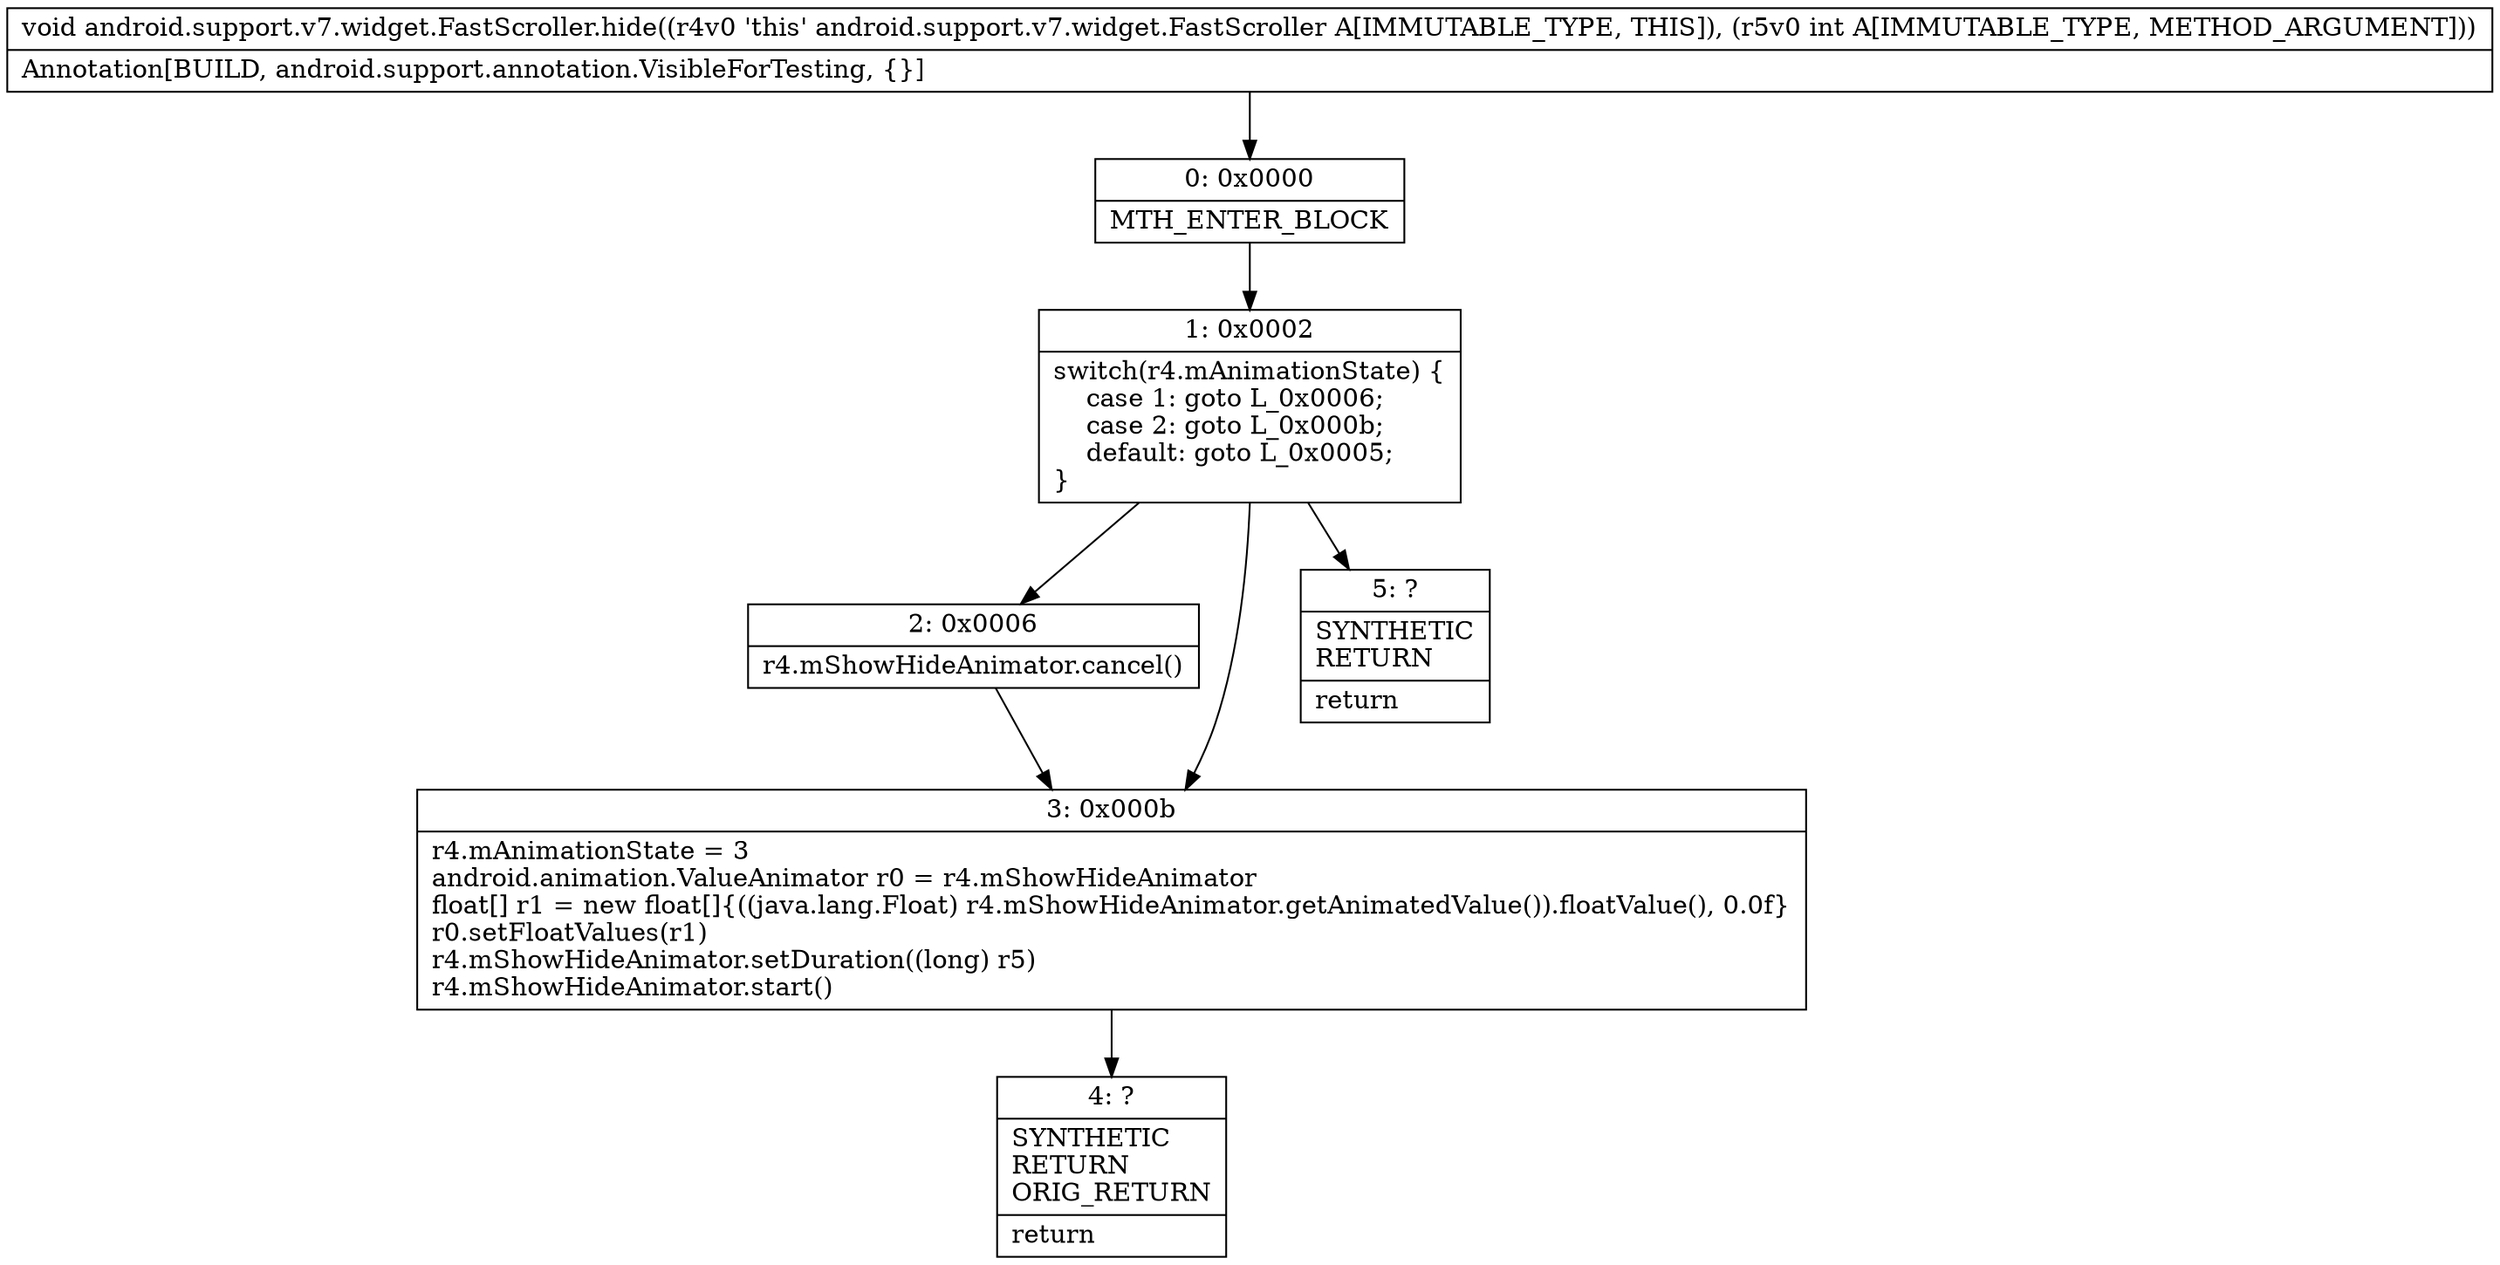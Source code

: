 digraph "CFG forandroid.support.v7.widget.FastScroller.hide(I)V" {
Node_0 [shape=record,label="{0\:\ 0x0000|MTH_ENTER_BLOCK\l}"];
Node_1 [shape=record,label="{1\:\ 0x0002|switch(r4.mAnimationState) \{\l    case 1: goto L_0x0006;\l    case 2: goto L_0x000b;\l    default: goto L_0x0005;\l\}\l}"];
Node_2 [shape=record,label="{2\:\ 0x0006|r4.mShowHideAnimator.cancel()\l}"];
Node_3 [shape=record,label="{3\:\ 0x000b|r4.mAnimationState = 3\landroid.animation.ValueAnimator r0 = r4.mShowHideAnimator\lfloat[] r1 = new float[]\{((java.lang.Float) r4.mShowHideAnimator.getAnimatedValue()).floatValue(), 0.0f\}\lr0.setFloatValues(r1)\lr4.mShowHideAnimator.setDuration((long) r5)\lr4.mShowHideAnimator.start()\l}"];
Node_4 [shape=record,label="{4\:\ ?|SYNTHETIC\lRETURN\lORIG_RETURN\l|return\l}"];
Node_5 [shape=record,label="{5\:\ ?|SYNTHETIC\lRETURN\l|return\l}"];
MethodNode[shape=record,label="{void android.support.v7.widget.FastScroller.hide((r4v0 'this' android.support.v7.widget.FastScroller A[IMMUTABLE_TYPE, THIS]), (r5v0 int A[IMMUTABLE_TYPE, METHOD_ARGUMENT]))  | Annotation[BUILD, android.support.annotation.VisibleForTesting, \{\}]\l}"];
MethodNode -> Node_0;
Node_0 -> Node_1;
Node_1 -> Node_2;
Node_1 -> Node_3;
Node_1 -> Node_5;
Node_2 -> Node_3;
Node_3 -> Node_4;
}

